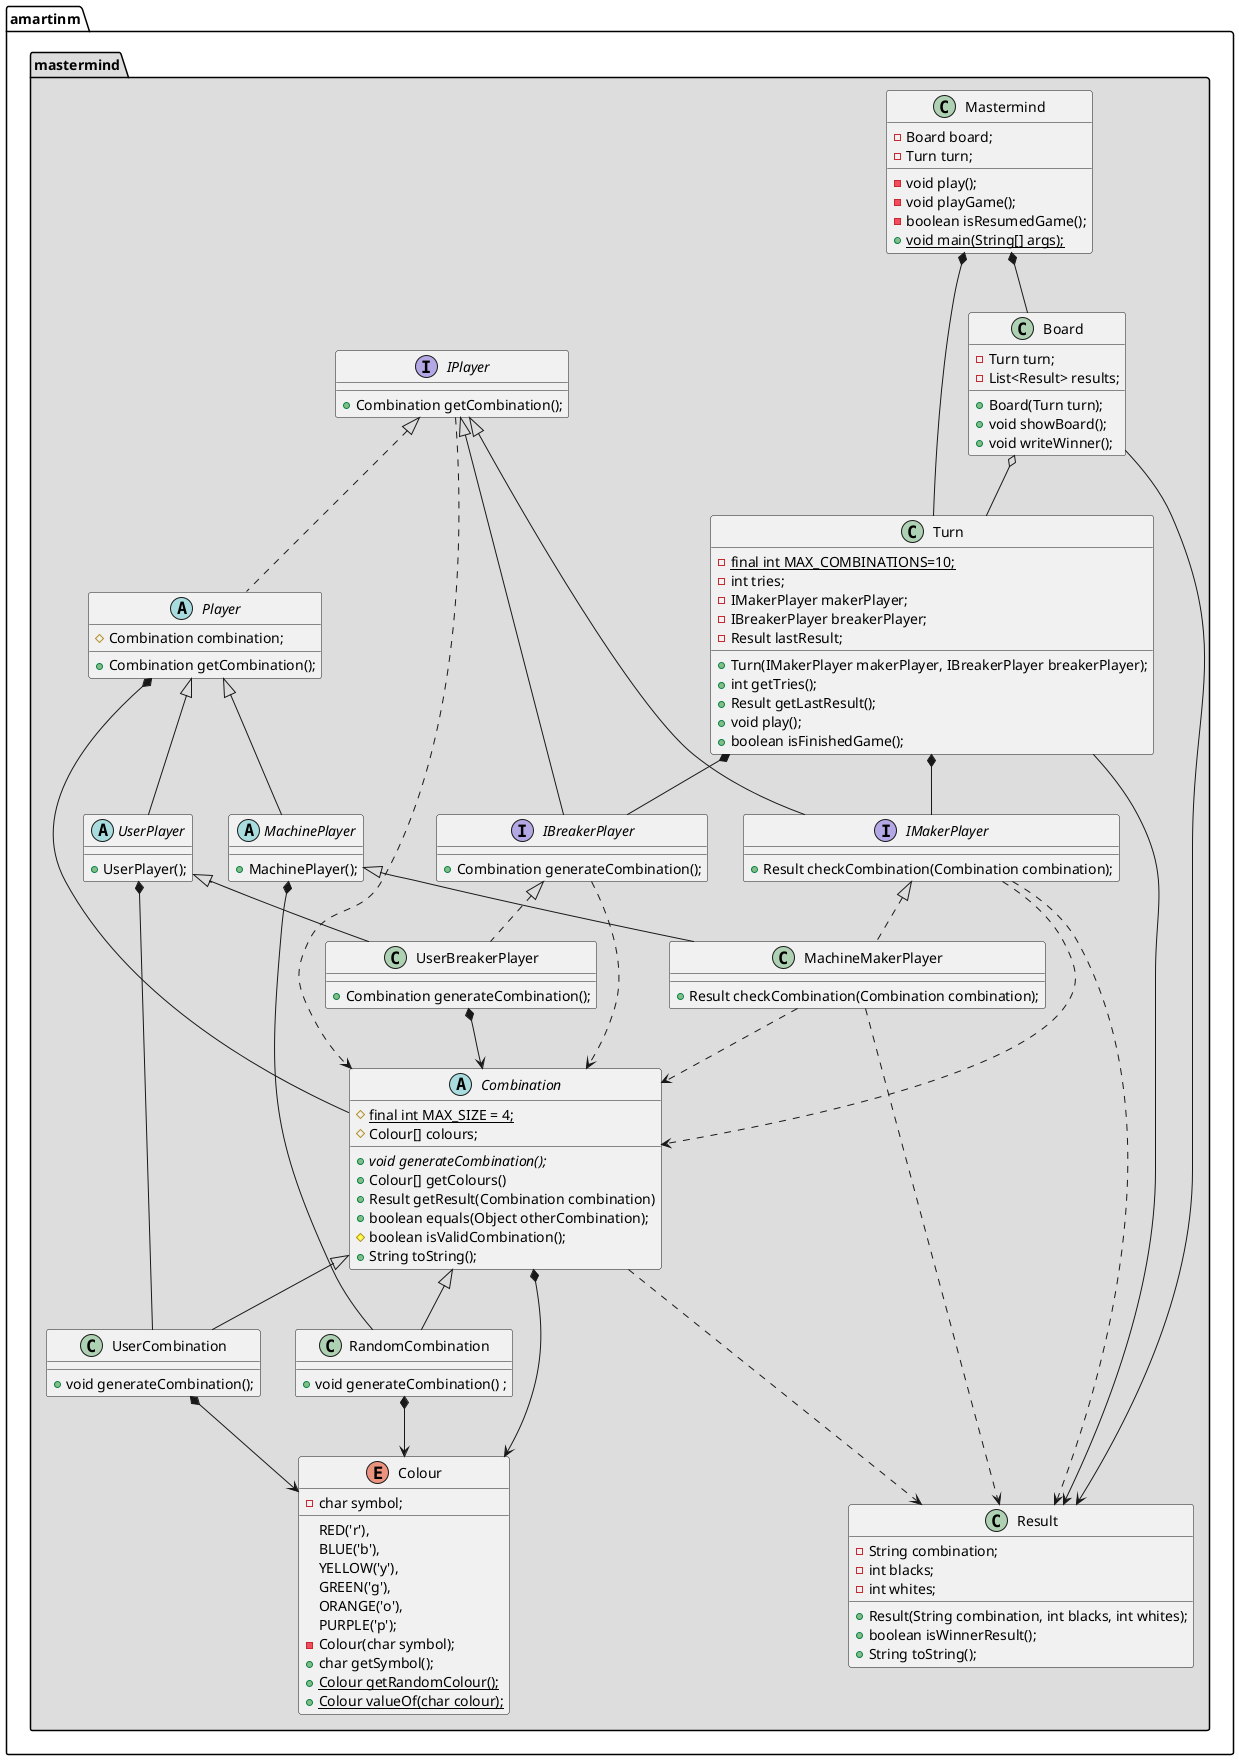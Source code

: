@startuml
package amartinm.mastermind #DDDDDD {

    class Mastermind {
        - Board board;
        - Turn turn;

        - void play();
        - void playGame();
        - boolean isResumedGame();
        + {static} void main(String[] args);
    }

    class Board {
        - Turn turn;
        - List<Result> results;

        + Board(Turn turn);
        + void showBoard();
        + void writeWinner();
    }
    
    class Turn {
    
        - {static} final int MAX_COMBINATIONS=10;
        - int tries;
        - IMakerPlayer makerPlayer;
        - IBreakerPlayer breakerPlayer;
        - Result lastResult;
    
        + Turn(IMakerPlayer makerPlayer, IBreakerPlayer breakerPlayer);
        + int getTries();
        + Result getLastResult();
        + void play();
        + boolean isFinishedGame();
    
    }
    
    class Result {
    
        - String combination;
        - int blacks;
        - int whites;

        + Result(String combination, int blacks, int whites);
        + boolean isWinnerResult();
        + String toString();
    }

    interface IPlayer {
        + Combination getCombination();
    }

    abstract class Player implements IPlayer {
        # Combination combination;

        + Combination getCombination();
    }

    interface IMakerPlayer  extends IPlayer {
        + Result checkCombination(Combination combination);
    }

    interface IBreakerPlayer extends IPlayer {
        + Combination generateCombination();
    }

    abstract class Combination {

        # {static} final int MAX_SIZE = 4;
        # Colour[] colours;

        + {abstract} void generateCombination();
        + Colour[] getColours()
        + Result getResult(Combination combination)
        + boolean equals(Object otherCombination);
        # boolean isValidCombination();
        + String toString();
    }

    enum Colour {
        RED('r'),
        BLUE('b'),
        YELLOW('y'),
        GREEN('g'),
        ORANGE('o'),
        PURPLE('p');

        - char symbol;

        - Colour(char symbol);
        + char getSymbol();
        + {static} Colour getRandomColour();
        + {static} Colour valueOf(char colour);
    }

    class RandomCombination extends Combination {
        + void generateCombination() ;
    }

    class UserCombination extends Combination {
        + void generateCombination();
    }

    abstract class MachinePlayer extends Player {
        + MachinePlayer();
    }

    abstract class UserPlayer extends Player {
        + UserPlayer();
    }

    class MachineMakerPlayer extends MachinePlayer implements IMakerPlayer {
        + Result checkCombination(Combination combination);
    }

    class UserBreakerPlayer extends UserPlayer  implements IBreakerPlayer {
        + Combination generateCombination();
    }

    Mastermind *-down- Board
    Mastermind *-down- Turn

    Board o-down- Turn
    Board -down-> Result

    Turn *-down- IMakerPlayer
    Turn *-down- IBreakerPlayer
    Turn -down-> Result

    IMakerPlayer .down.> Combination
    IMakerPlayer .down.> Result

    IPlayer .down.> Combination

    Player *-down- Combination

    IBreakerPlayer .down.> Combination

    Combination *-down-> Colour
    Combination .down.-> Result

    UserCombination *-down-> Colour
    RandomCombination *-down-> Colour

    MachinePlayer *-down- RandomCombination

    UserPlayer *-down- UserCombination

    MachineMakerPlayer .down.> Result
    MachineMakerPlayer .down.> Combination

    UserBreakerPlayer *-down-> Combination


}

@enduml